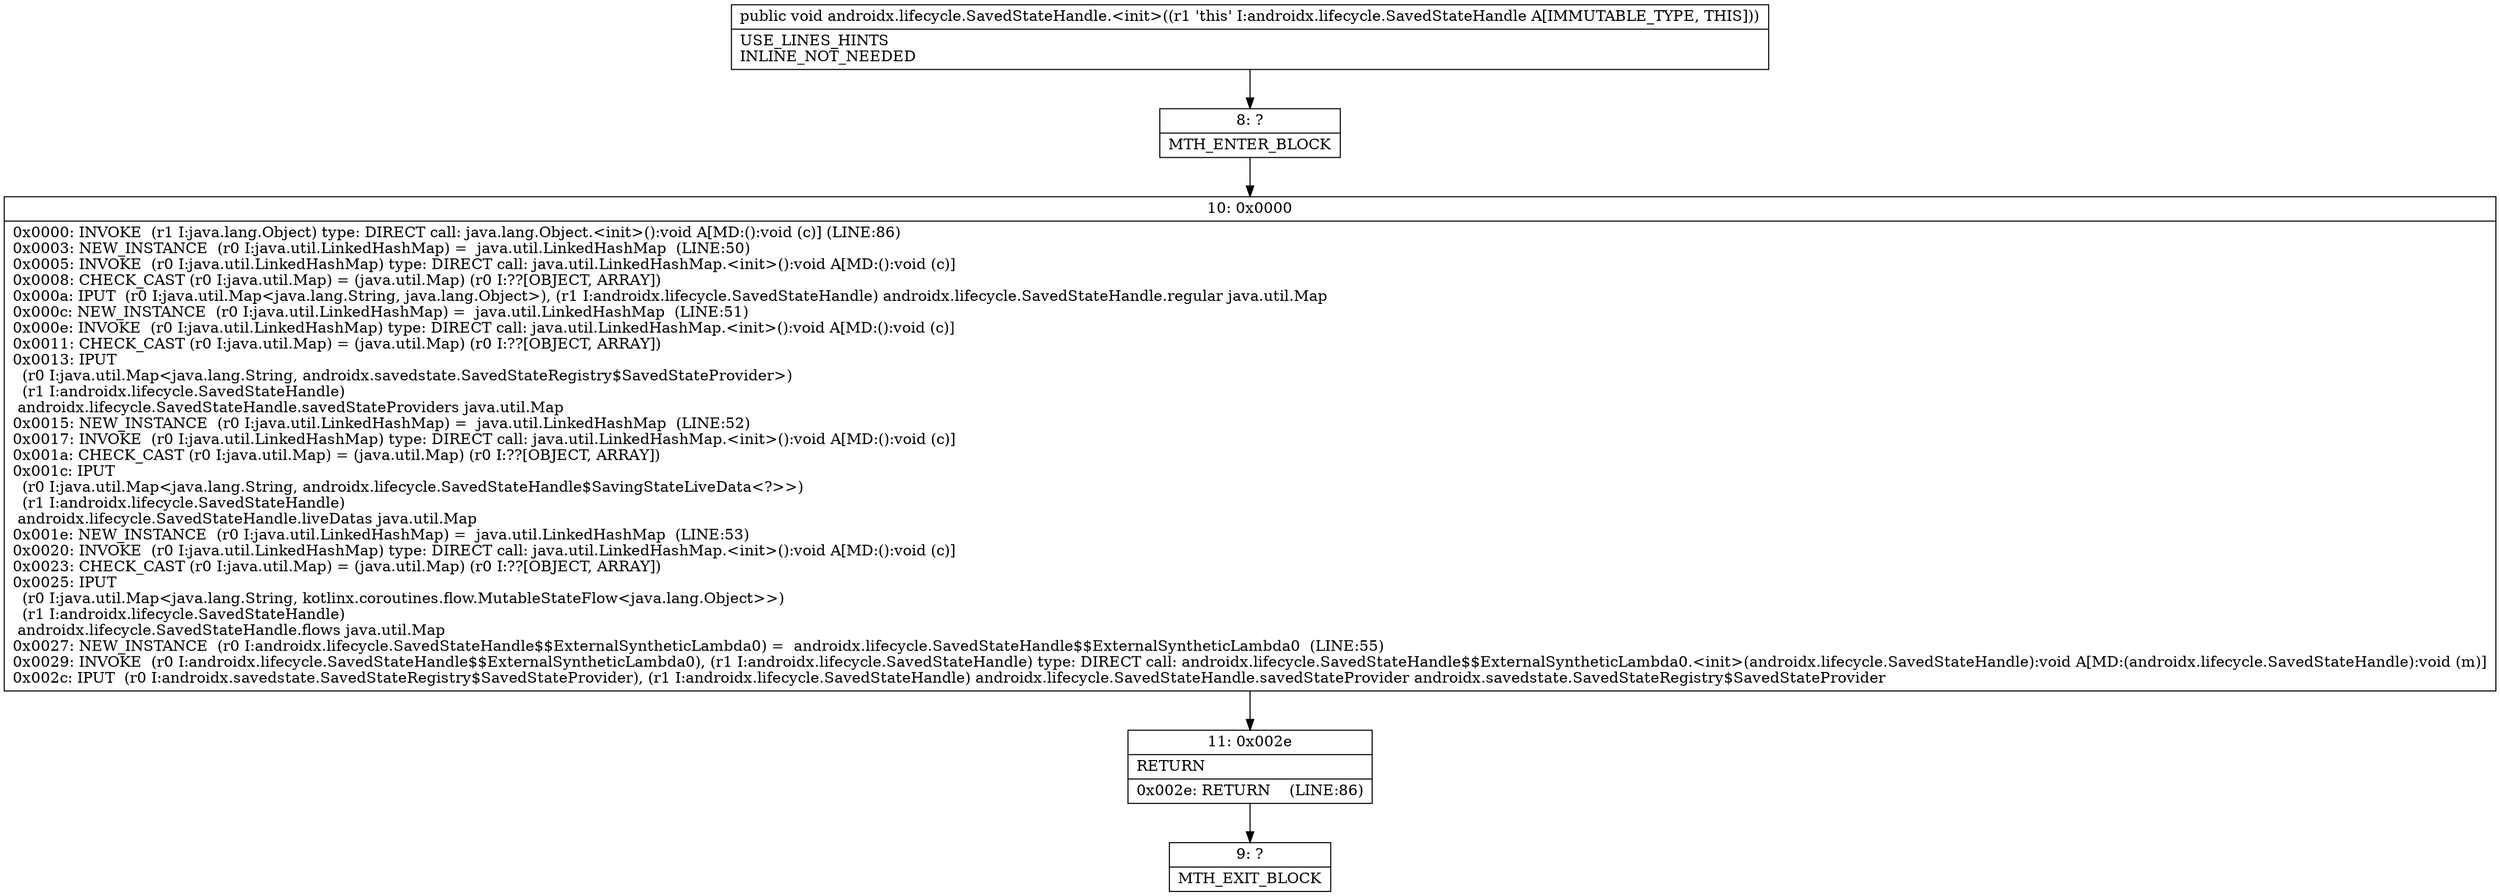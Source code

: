 digraph "CFG forandroidx.lifecycle.SavedStateHandle.\<init\>()V" {
Node_8 [shape=record,label="{8\:\ ?|MTH_ENTER_BLOCK\l}"];
Node_10 [shape=record,label="{10\:\ 0x0000|0x0000: INVOKE  (r1 I:java.lang.Object) type: DIRECT call: java.lang.Object.\<init\>():void A[MD:():void (c)] (LINE:86)\l0x0003: NEW_INSTANCE  (r0 I:java.util.LinkedHashMap) =  java.util.LinkedHashMap  (LINE:50)\l0x0005: INVOKE  (r0 I:java.util.LinkedHashMap) type: DIRECT call: java.util.LinkedHashMap.\<init\>():void A[MD:():void (c)]\l0x0008: CHECK_CAST (r0 I:java.util.Map) = (java.util.Map) (r0 I:??[OBJECT, ARRAY]) \l0x000a: IPUT  (r0 I:java.util.Map\<java.lang.String, java.lang.Object\>), (r1 I:androidx.lifecycle.SavedStateHandle) androidx.lifecycle.SavedStateHandle.regular java.util.Map \l0x000c: NEW_INSTANCE  (r0 I:java.util.LinkedHashMap) =  java.util.LinkedHashMap  (LINE:51)\l0x000e: INVOKE  (r0 I:java.util.LinkedHashMap) type: DIRECT call: java.util.LinkedHashMap.\<init\>():void A[MD:():void (c)]\l0x0011: CHECK_CAST (r0 I:java.util.Map) = (java.util.Map) (r0 I:??[OBJECT, ARRAY]) \l0x0013: IPUT  \l  (r0 I:java.util.Map\<java.lang.String, androidx.savedstate.SavedStateRegistry$SavedStateProvider\>)\l  (r1 I:androidx.lifecycle.SavedStateHandle)\l androidx.lifecycle.SavedStateHandle.savedStateProviders java.util.Map \l0x0015: NEW_INSTANCE  (r0 I:java.util.LinkedHashMap) =  java.util.LinkedHashMap  (LINE:52)\l0x0017: INVOKE  (r0 I:java.util.LinkedHashMap) type: DIRECT call: java.util.LinkedHashMap.\<init\>():void A[MD:():void (c)]\l0x001a: CHECK_CAST (r0 I:java.util.Map) = (java.util.Map) (r0 I:??[OBJECT, ARRAY]) \l0x001c: IPUT  \l  (r0 I:java.util.Map\<java.lang.String, androidx.lifecycle.SavedStateHandle$SavingStateLiveData\<?\>\>)\l  (r1 I:androidx.lifecycle.SavedStateHandle)\l androidx.lifecycle.SavedStateHandle.liveDatas java.util.Map \l0x001e: NEW_INSTANCE  (r0 I:java.util.LinkedHashMap) =  java.util.LinkedHashMap  (LINE:53)\l0x0020: INVOKE  (r0 I:java.util.LinkedHashMap) type: DIRECT call: java.util.LinkedHashMap.\<init\>():void A[MD:():void (c)]\l0x0023: CHECK_CAST (r0 I:java.util.Map) = (java.util.Map) (r0 I:??[OBJECT, ARRAY]) \l0x0025: IPUT  \l  (r0 I:java.util.Map\<java.lang.String, kotlinx.coroutines.flow.MutableStateFlow\<java.lang.Object\>\>)\l  (r1 I:androidx.lifecycle.SavedStateHandle)\l androidx.lifecycle.SavedStateHandle.flows java.util.Map \l0x0027: NEW_INSTANCE  (r0 I:androidx.lifecycle.SavedStateHandle$$ExternalSyntheticLambda0) =  androidx.lifecycle.SavedStateHandle$$ExternalSyntheticLambda0  (LINE:55)\l0x0029: INVOKE  (r0 I:androidx.lifecycle.SavedStateHandle$$ExternalSyntheticLambda0), (r1 I:androidx.lifecycle.SavedStateHandle) type: DIRECT call: androidx.lifecycle.SavedStateHandle$$ExternalSyntheticLambda0.\<init\>(androidx.lifecycle.SavedStateHandle):void A[MD:(androidx.lifecycle.SavedStateHandle):void (m)]\l0x002c: IPUT  (r0 I:androidx.savedstate.SavedStateRegistry$SavedStateProvider), (r1 I:androidx.lifecycle.SavedStateHandle) androidx.lifecycle.SavedStateHandle.savedStateProvider androidx.savedstate.SavedStateRegistry$SavedStateProvider \l}"];
Node_11 [shape=record,label="{11\:\ 0x002e|RETURN\l|0x002e: RETURN    (LINE:86)\l}"];
Node_9 [shape=record,label="{9\:\ ?|MTH_EXIT_BLOCK\l}"];
MethodNode[shape=record,label="{public void androidx.lifecycle.SavedStateHandle.\<init\>((r1 'this' I:androidx.lifecycle.SavedStateHandle A[IMMUTABLE_TYPE, THIS]))  | USE_LINES_HINTS\lINLINE_NOT_NEEDED\l}"];
MethodNode -> Node_8;Node_8 -> Node_10;
Node_10 -> Node_11;
Node_11 -> Node_9;
}

